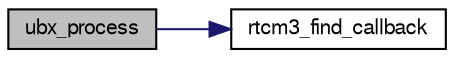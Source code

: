 digraph "ubx_process"
{
  edge [fontname="FreeSans",fontsize="10",labelfontname="FreeSans",labelfontsize="10"];
  node [fontname="FreeSans",fontsize="10",shape=record];
  rankdir="LR";
  Node1 [label="ubx_process",height=0.2,width=0.4,color="black", fillcolor="grey75", style="filled", fontcolor="black"];
  Node1 -> Node2 [color="midnightblue",fontsize="10",style="solid",fontname="FreeSans"];
  Node2 [label="rtcm3_find_callback",height=0.2,width=0.4,color="black", fillcolor="white", style="filled",URL="$rtcm3_8h.html#a7bc85dfca5239a73194683e970153cd4",tooltip="Find the callback function associated with a message type. "];
}
